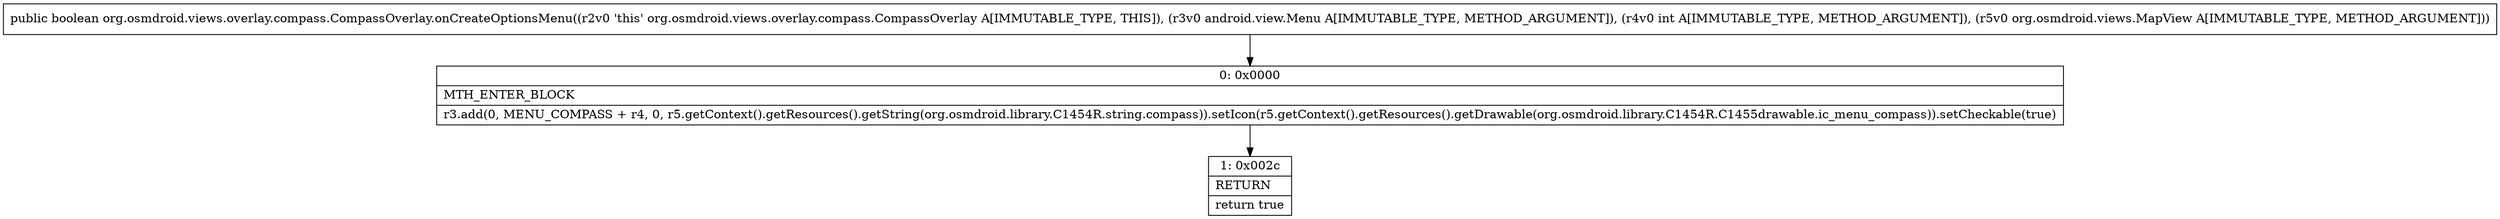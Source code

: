 digraph "CFG fororg.osmdroid.views.overlay.compass.CompassOverlay.onCreateOptionsMenu(Landroid\/view\/Menu;ILorg\/osmdroid\/views\/MapView;)Z" {
Node_0 [shape=record,label="{0\:\ 0x0000|MTH_ENTER_BLOCK\l|r3.add(0, MENU_COMPASS + r4, 0, r5.getContext().getResources().getString(org.osmdroid.library.C1454R.string.compass)).setIcon(r5.getContext().getResources().getDrawable(org.osmdroid.library.C1454R.C1455drawable.ic_menu_compass)).setCheckable(true)\l}"];
Node_1 [shape=record,label="{1\:\ 0x002c|RETURN\l|return true\l}"];
MethodNode[shape=record,label="{public boolean org.osmdroid.views.overlay.compass.CompassOverlay.onCreateOptionsMenu((r2v0 'this' org.osmdroid.views.overlay.compass.CompassOverlay A[IMMUTABLE_TYPE, THIS]), (r3v0 android.view.Menu A[IMMUTABLE_TYPE, METHOD_ARGUMENT]), (r4v0 int A[IMMUTABLE_TYPE, METHOD_ARGUMENT]), (r5v0 org.osmdroid.views.MapView A[IMMUTABLE_TYPE, METHOD_ARGUMENT])) }"];
MethodNode -> Node_0;
Node_0 -> Node_1;
}

